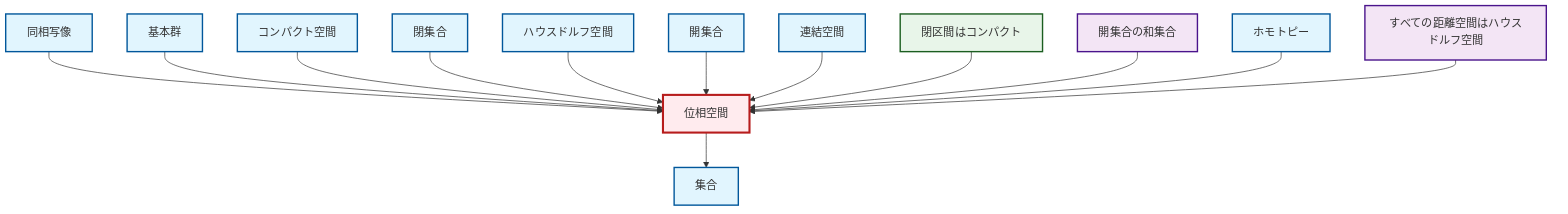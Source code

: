graph TD
    classDef definition fill:#e1f5fe,stroke:#01579b,stroke-width:2px
    classDef theorem fill:#f3e5f5,stroke:#4a148c,stroke-width:2px
    classDef axiom fill:#fff3e0,stroke:#e65100,stroke-width:2px
    classDef example fill:#e8f5e9,stroke:#1b5e20,stroke-width:2px
    classDef current fill:#ffebee,stroke:#b71c1c,stroke-width:3px
    thm-metric-hausdorff["すべての距離空間はハウスドルフ空間"]:::theorem
    def-homotopy["ホモトピー"]:::definition
    thm-union-open-sets["開集合の和集合"]:::theorem
    def-connected["連結空間"]:::definition
    def-set["集合"]:::definition
    def-open-set["開集合"]:::definition
    ex-closed-interval-compact["閉区間はコンパクト"]:::example
    def-compact["コンパクト空間"]:::definition
    def-homeomorphism["同相写像"]:::definition
    def-closed-set["閉集合"]:::definition
    def-hausdorff["ハウスドルフ空間"]:::definition
    def-topological-space["位相空間"]:::definition
    def-fundamental-group["基本群"]:::definition
    def-homeomorphism --> def-topological-space
    def-fundamental-group --> def-topological-space
    def-compact --> def-topological-space
    def-closed-set --> def-topological-space
    def-hausdorff --> def-topological-space
    def-topological-space --> def-set
    def-open-set --> def-topological-space
    def-connected --> def-topological-space
    ex-closed-interval-compact --> def-topological-space
    thm-union-open-sets --> def-topological-space
    def-homotopy --> def-topological-space
    thm-metric-hausdorff --> def-topological-space
    class def-topological-space current